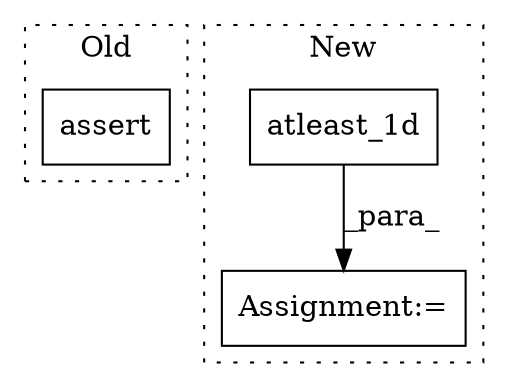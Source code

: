 digraph G {
subgraph cluster0 {
1 [label="assert" a="6" s="4698" l="7" shape="box"];
label = "Old";
style="dotted";
}
subgraph cluster1 {
2 [label="atleast_1d" a="32" s="4559,4574" l="11,1" shape="box"];
3 [label="Assignment:=" a="7" s="4552" l="1" shape="box"];
label = "New";
style="dotted";
}
2 -> 3 [label="_para_"];
}
